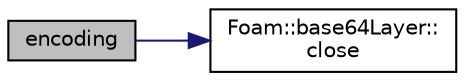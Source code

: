 digraph "encoding"
{
  bgcolor="transparent";
  edge [fontname="Helvetica",fontsize="10",labelfontname="Helvetica",labelfontsize="10"];
  node [fontname="Helvetica",fontsize="10",shape=record];
  rankdir="LR";
  Node1 [label="encoding",height=0.2,width=0.4,color="black", fillcolor="grey75", style="filled" fontcolor="black"];
  Node1 -> Node2 [color="midnightblue",fontsize="10",style="solid",fontname="Helvetica"];
  Node2 [label="Foam::base64Layer::\lclose",height=0.2,width=0.4,color="black",URL="$classFoam_1_1base64Layer.html#a46143fd6de3be9ab9951f140d3ae8c2f",tooltip="End the encoding sequence, padding the final characters with &#39;=&#39;. "];
}
